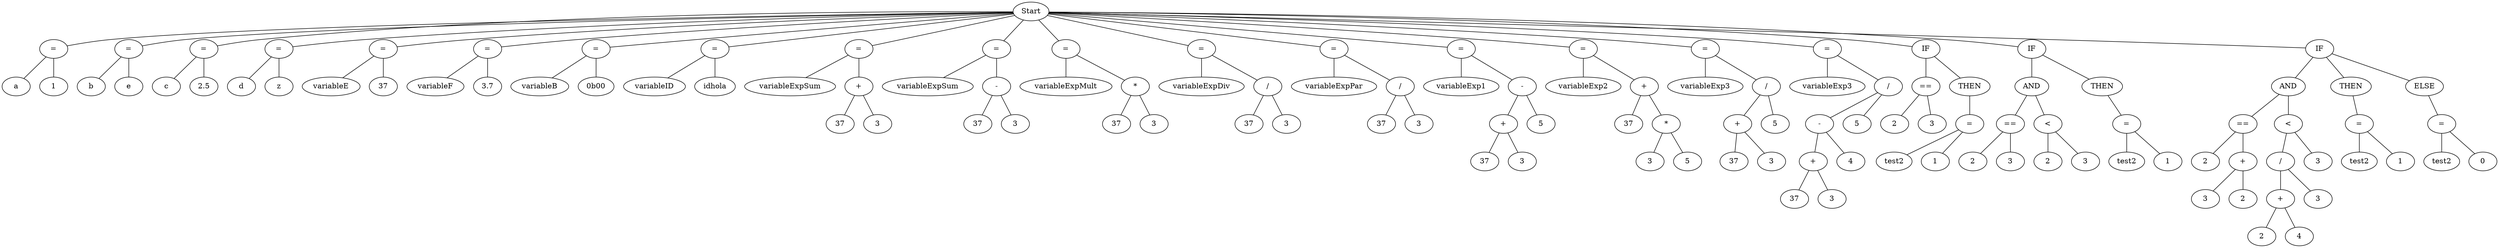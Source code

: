 graph G {node_start [label="Start"]
nodo_1924905328 [label="="]
node_start -- nodo_1924905328
nodo_658855131 [label="a"]
nodo_1924905328 -- nodo_658855131
nodo_726982725 [label="1"]
nodo_1924905328 -- nodo_726982725
nodo_952032613 [label="="]
node_start -- nodo_952032613
nodo_1612154169 [label="b"]
nodo_952032613 -- nodo_1612154169
nodo_1845093996 [label="e"]
nodo_952032613 -- nodo_1845093996
nodo_1638102366 [label="="]
node_start -- nodo_1638102366
nodo_800643578 [label="c"]
nodo_1638102366 -- nodo_800643578
nodo_1935323001 [label="2.5"]
nodo_1638102366 -- nodo_1935323001
nodo_1362296312 [label="="]
node_start -- nodo_1362296312
nodo_725711621 [label="d"]
nodo_1362296312 -- nodo_725711621
nodo_1121910942 [label="z"]
nodo_1362296312 -- nodo_1121910942
nodo_1691901659 [label="="]
node_start -- nodo_1691901659
nodo_583246469 [label="variableE"]
nodo_1691901659 -- nodo_583246469
nodo_41577611 [label="37"]
nodo_1691901659 -- nodo_41577611
nodo_949700522 [label="="]
node_start -- nodo_949700522
nodo_513009892 [label="variableF"]
nodo_949700522 -- nodo_513009892
nodo_561755705 [label="3.7"]
nodo_949700522 -- nodo_561755705
nodo_1890883753 [label="="]
node_start -- nodo_1890883753
nodo_317732610 [label="variableB"]
nodo_1890883753 -- nodo_317732610
nodo_329591152 [label="0b00"]
nodo_1890883753 -- nodo_329591152
nodo_1871941443 [label="="]
node_start -- nodo_1871941443
nodo_1001792456 [label="variableID"]
nodo_1871941443 -- nodo_1001792456
nodo_678251419 [label="idhola"]
nodo_1871941443 -- nodo_678251419
nodo_305731919 [label="="]
node_start -- nodo_305731919
nodo_1629709788 [label="variableExpSum"]
nodo_305731919 -- nodo_1629709788
nodo_1795273299 [label="+"]
nodo_305731919 -- nodo_1795273299
nodo_703733051 [label="37"]
nodo_1795273299 -- nodo_703733051
nodo_1943771691 [label="3"]
nodo_1795273299 -- nodo_1943771691
nodo_153885705 [label="="]
node_start -- nodo_153885705
nodo_1876538453 [label="variableExpSum"]
nodo_153885705 -- nodo_1876538453
nodo_1459320656 [label="-"]
nodo_153885705 -- nodo_1459320656
nodo_2036245862 [label="37"]
nodo_1459320656 -- nodo_2036245862
nodo_276509200 [label="3"]
nodo_1459320656 -- nodo_276509200
nodo_841107286 [label="="]
node_start -- nodo_841107286
nodo_1064232885 [label="variableExpMult"]
nodo_841107286 -- nodo_1064232885
nodo_865538219 [label="*"]
nodo_841107286 -- nodo_865538219
nodo_2050314107 [label="37"]
nodo_865538219 -- nodo_2050314107
nodo_1519234972 [label="3"]
nodo_865538219 -- nodo_1519234972
nodo_303474743 [label="="]
node_start -- nodo_303474743
nodo_428863638 [label="variableExpDiv"]
nodo_303474743 -- nodo_428863638
nodo_1225865803 [label="/"]
nodo_303474743 -- nodo_1225865803
nodo_2119667130 [label="37"]
nodo_1225865803 -- nodo_2119667130
nodo_1504171351 [label="3"]
nodo_1225865803 -- nodo_1504171351
nodo_1061852597 [label="="]
node_start -- nodo_1061852597
nodo_2135499637 [label="variableExpPar"]
nodo_1061852597 -- nodo_2135499637
nodo_1026640763 [label="/"]
nodo_1061852597 -- nodo_1026640763
nodo_1515924711 [label="37"]
nodo_1026640763 -- nodo_1515924711
nodo_827850020 [label="3"]
nodo_1026640763 -- nodo_827850020
nodo_120795888 [label="="]
node_start -- nodo_120795888
nodo_820960254 [label="variableExp1"]
nodo_120795888 -- nodo_820960254
nodo_861009168 [label="-"]
nodo_120795888 -- nodo_861009168
nodo_1038188675 [label="+"]
nodo_861009168 -- nodo_1038188675
nodo_593199485 [label="37"]
nodo_1038188675 -- nodo_593199485
nodo_1697419203 [label="3"]
nodo_1038188675 -- nodo_1697419203
nodo_1508450051 [label="5"]
nodo_861009168 -- nodo_1508450051
nodo_1757247781 [label="="]
node_start -- nodo_1757247781
nodo_395463974 [label="variableExp2"]
nodo_1757247781 -- nodo_395463974
nodo_373394048 [label="+"]
nodo_1757247781 -- nodo_373394048
nodo_130125388 [label="37"]
nodo_373394048 -- nodo_130125388
nodo_70691776 [label="*"]
nodo_373394048 -- nodo_70691776
nodo_21511453 [label="3"]
nodo_70691776 -- nodo_21511453
nodo_466068030 [label="5"]
nodo_70691776 -- nodo_466068030
nodo_276819172 [label="="]
node_start -- nodo_276819172
nodo_556154240 [label="variableExp3"]
nodo_276819172 -- nodo_556154240
nodo_1640389740 [label="/"]
nodo_276819172 -- nodo_1640389740
nodo_1203160120 [label="+"]
nodo_1640389740 -- nodo_1203160120
nodo_683743462 [label="37"]
nodo_1203160120 -- nodo_683743462
nodo_949742147 [label="3"]
nodo_1203160120 -- nodo_949742147
nodo_1802363904 [label="5"]
nodo_1640389740 -- nodo_1802363904
nodo_436959825 [label="="]
node_start -- nodo_436959825
nodo_976046046 [label="variableExp3"]
nodo_436959825 -- nodo_976046046
nodo_1568893738 [label="/"]
nodo_436959825 -- nodo_1568893738
nodo_1506466174 [label="-"]
nodo_1568893738 -- nodo_1506466174
nodo_416475620 [label="+"]
nodo_1506466174 -- nodo_416475620
nodo_1209093783 [label="37"]
nodo_416475620 -- nodo_1209093783
nodo_235779716 [label="3"]
nodo_416475620 -- nodo_235779716
nodo_25403154 [label="4"]
nodo_1506466174 -- nodo_25403154
nodo_244439823 [label="5"]
nodo_1568893738 -- nodo_244439823
nodo_1287014844 [label="IF"]
node_start -- nodo_1287014844
nodo_847912648 [label="=="]
nodo_1287014844 -- nodo_847912648
nodo_843309621 [label="2"]
nodo_847912648 -- nodo_843309621
nodo_1279702632 [label="3"]
nodo_847912648 -- nodo_1279702632
nodo_2037111 [label="THEN"]
nodo_1287014844 -- nodo_2037111
nodo_921844140 [label="="]
nodo_2037111 -- nodo_921844140
nodo_1312700072 [label="test2"]
nodo_921844140 -- nodo_1312700072
nodo_636200634 [label="1"]
nodo_921844140 -- nodo_636200634
nodo_380196108 [label="IF"]
node_start -- nodo_380196108
nodo_170267140 [label="AND"]
nodo_380196108 -- nodo_170267140
nodo_1469858418 [label="=="]
nodo_170267140 -- nodo_1469858418
nodo_1326541041 [label="2"]
nodo_1469858418 -- nodo_1326541041
nodo_332158250 [label="3"]
nodo_1469858418 -- nodo_332158250
nodo_700498789 [label="<"]
nodo_170267140 -- nodo_700498789
nodo_477797373 [label="2"]
nodo_700498789 -- nodo_477797373
nodo_1491611235 [label="3"]
nodo_700498789 -- nodo_1491611235
nodo_696014161 [label="THEN"]
nodo_380196108 -- nodo_696014161
nodo_109601008 [label="="]
nodo_696014161 -- nodo_109601008
nodo_1323677359 [label="test2"]
nodo_109601008 -- nodo_1323677359
nodo_1474757158 [label="1"]
nodo_109601008 -- nodo_1474757158
nodo_486146902 [label="IF"]
node_start -- nodo_486146902
nodo_1496350681 [label="AND"]
nodo_486146902 -- nodo_1496350681
nodo_981727902 [label="=="]
nodo_1496350681 -- nodo_981727902
nodo_1427782106 [label="2"]
nodo_981727902 -- nodo_1427782106
nodo_431382684 [label="+"]
nodo_981727902 -- nodo_431382684
nodo_1126308548 [label="3"]
nodo_431382684 -- nodo_1126308548
nodo_1716539188 [label="2"]
nodo_431382684 -- nodo_1716539188
nodo_1644199629 [label="<"]
nodo_1496350681 -- nodo_1644199629
nodo_1209553041 [label="/"]
nodo_1644199629 -- nodo_1209553041
nodo_465540972 [label="+"]
nodo_1209553041 -- nodo_465540972
nodo_2138198720 [label="2"]
nodo_465540972 -- nodo_2138198720
nodo_509980149 [label="4"]
nodo_465540972 -- nodo_509980149
nodo_343140976 [label="3"]
nodo_1209553041 -- nodo_343140976
nodo_1938819941 [label="3"]
nodo_1644199629 -- nodo_1938819941
nodo_505000837 [label="THEN"]
nodo_486146902 -- nodo_505000837
nodo_757120950 [label="="]
nodo_505000837 -- nodo_757120950
nodo_638316552 [label="test2"]
nodo_757120950 -- nodo_638316552
nodo_1429413007 [label="1"]
nodo_757120950 -- nodo_1429413007
nodo_107288631 [label="ELSE"]
nodo_486146902 -- nodo_107288631
nodo_452480303 [label="="]
nodo_107288631 -- nodo_452480303
nodo_879905511 [label="test2"]
nodo_452480303 -- nodo_879905511
nodo_471356657 [label="0"]
nodo_452480303 -- nodo_471356657
}
